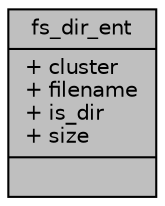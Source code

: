 digraph "fs_dir_ent"
{
 // LATEX_PDF_SIZE
  edge [fontname="Helvetica",fontsize="10",labelfontname="Helvetica",labelfontsize="10"];
  node [fontname="Helvetica",fontsize="10",shape=record];
  Node1 [label="{fs_dir_ent\n|+ cluster\l+ filename\l+ is_dir\l+ size\l|}",height=0.2,width=0.4,color="black", fillcolor="grey75", style="filled", fontcolor="black",tooltip=" "];
}
